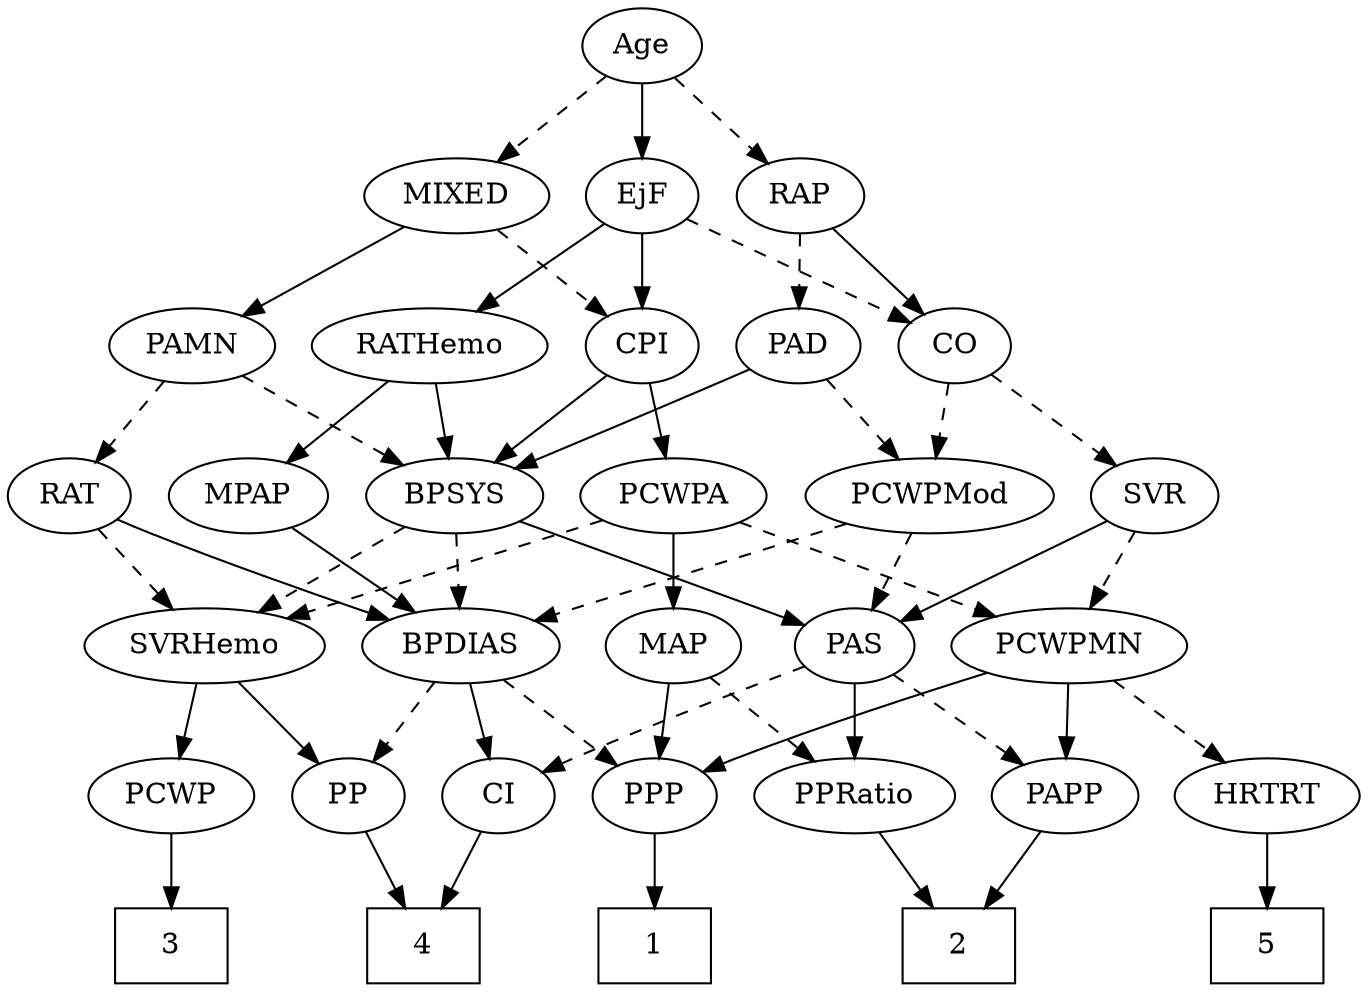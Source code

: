 strict digraph {
	graph [bb="0,0,616.94,468"];
	node [label="\N"];
	1	[height=0.5,
		pos="302.65,18",
		shape=box,
		width=0.75];
	2	[height=0.5,
		pos="172.65,18",
		shape=box,
		width=0.75];
	3	[height=0.5,
		pos="526.65,18",
		shape=box,
		width=0.75];
	4	[height=0.5,
		pos="410.65,18",
		shape=box,
		width=0.75];
	5	[height=0.5,
		pos="39.646,18",
		shape=box,
		width=0.75];
	Age	[height=0.5,
		pos="355.65,450",
		width=0.75];
	EjF	[height=0.5,
		pos="355.65,378",
		width=0.75];
	Age -> EjF	[pos="e,355.65,396.1 355.65,431.7 355.65,423.98 355.65,414.71 355.65,406.11",
		style=solid];
	RAP	[height=0.5,
		pos="259.65,378",
		width=0.77632];
	Age -> RAP	[pos="e,277.47,391.99 338.04,436.16 323.38,425.47 302.3,410.1 285.69,397.99",
		style=dashed];
	MIXED	[height=0.5,
		pos="449.65,378",
		width=1.1193];
	Age -> MIXED	[pos="e,429.77,393.8 373.33,435.83 386.88,425.74 405.84,411.62 421.48,399.98",
		style=dashed];
	CO	[height=0.5,
		pos="185.65,306",
		width=0.75];
	EjF -> CO	[pos="e,206.86,317.3 332.7,368.44 305.87,358.31 260.21,340.71 221.65,324 219.84,323.22 217.99,322.4 216.13,321.56",
		style=dashed];
	RATHemo	[height=0.5,
		pos="355.65,306",
		width=1.3721];
	EjF -> RATHemo	[pos="e,355.65,324.1 355.65,359.7 355.65,351.98 355.65,342.71 355.65,334.11",
		style=solid];
	CPI	[height=0.5,
		pos="449.65,306",
		width=0.75];
	EjF -> CPI	[pos="e,432.36,319.87 373.33,363.83 387.6,353.21 407.87,338.11 423.94,326.15",
		style=solid];
	PAD	[height=0.5,
		pos="259.65,306",
		width=0.79437];
	RAP -> PAD	[pos="e,259.65,324.1 259.65,359.7 259.65,351.98 259.65,342.71 259.65,334.11",
		style=dashed];
	RAP -> CO	[pos="e,200.71,321.25 244.31,362.5 233.83,352.58 219.75,339.26 208.02,328.16",
		style=solid];
	PAMN	[height=0.5,
		pos="530.65,306",
		width=1.011];
	MIXED -> PAMN	[pos="e,513.28,322.01 467.62,361.46 478.79,351.82 493.3,339.28 505.58,328.66",
		style=solid];
	MIXED -> CPI	[pos="e,449.65,324.1 449.65,359.7 449.65,351.98 449.65,342.71 449.65,334.11",
		style=dashed];
	MPAP	[height=0.5,
		pos="314.65,234",
		width=0.97491];
	BPDIAS	[height=0.5,
		pos="388.65,162",
		width=1.1735];
	MPAP -> BPDIAS	[pos="e,372.11,178.64 330.7,217.81 340.65,208.4 353.61,196.14 364.75,185.61",
		style=solid];
	BPSYS	[height=0.5,
		pos="506.65,234",
		width=1.0471];
	PAS	[height=0.5,
		pos="217.65,162",
		width=0.75];
	BPSYS -> PAS	[pos="e,239.32,173.27 478.69,221.76 472.79,219.65 466.56,217.6 460.65,216 372.21,192.02 345.48,206.09 257.65,180 254.7,179.13 251.69,178.1 \
248.69,176.99",
		style=solid];
	SVRHemo	[height=0.5,
		pos="506.65,162",
		width=1.3902];
	BPSYS -> SVRHemo	[pos="e,506.65,180.1 506.65,215.7 506.65,207.98 506.65,198.71 506.65,190.11",
		style=dashed];
	BPSYS -> BPDIAS	[pos="e,412.54,177.18 483.89,219.5 466.12,208.96 441.19,194.17 421.29,182.36",
		style=dashed];
	PAD -> BPSYS	[pos="e,478.63,246.04 281.45,294.34 286.67,292.04 292.29,289.77 297.65,288 368.09,264.73 389.46,272.91 460.65,252 463.4,251.19 466.23,\
250.3 469.07,249.36",
		style=solid];
	PCWPMod	[height=0.5,
		pos="209.65,234",
		width=1.4443];
	PAD -> PCWPMod	[pos="e,221.64,251.8 248.3,289.12 242.15,280.51 234.41,269.67 227.47,259.96",
		style=dashed];
	SVR	[height=0.5,
		pos="111.65,234",
		width=0.77632];
	CO -> SVR	[pos="e,126.85,249.38 170.67,290.83 160.21,280.94 146.05,267.55 134.23,256.36",
		style=dashed];
	CO -> PCWPMod	[pos="e,203.72,252.28 191.46,288.05 194.16,280.18 197.44,270.62 200.46,261.79",
		style=dashed];
	PPRatio	[height=0.5,
		pos="217.65,90",
		width=1.1013];
	PAS -> PPRatio	[pos="e,217.65,108.1 217.65,143.7 217.65,135.98 217.65,126.71 217.65,118.11",
		style=solid];
	CI	[height=0.5,
		pos="374.65,90",
		width=0.75];
	PAS -> CI	[pos="e,353.37,101.17 240.03,151.42 264.38,140.95 304.41,123.58 338.65,108 340.44,107.18 342.28,106.34 344.13,105.48",
		style=dashed];
	PAPP	[height=0.5,
		pos="128.65,90",
		width=0.88464];
	PAS -> PAPP	[pos="e,146.53,105.07 200.91,147.83 187.82,137.54 169.4,123.06 154.44,111.28",
		style=dashed];
	PAMN -> BPSYS	[pos="e,512.4,251.79 524.84,288.05 522.1,280.06 518.76,270.33 515.7,261.4",
		style=dashed];
	RAT	[height=0.5,
		pos="589.65,234",
		width=0.75827];
	PAMN -> RAT	[pos="e,576.72,250.34 544.03,289.12 551.76,279.95 561.61,268.26 570.18,258.09",
		style=dashed];
	RATHemo -> MPAP	[pos="e,324.48,251.79 345.72,288.05 340.89,279.8 334.97,269.7 329.6,260.54",
		style=solid];
	RATHemo -> BPSYS	[pos="e,480.28,247.22 385.12,291.34 409.73,279.93 444.9,263.62 471.08,251.49",
		style=solid];
	CPI -> BPSYS	[pos="e,493.51,251.13 462.01,289.81 469.35,280.8 478.82,269.18 487.14,258.95",
		style=solid];
	PCWPA	[height=0.5,
		pos="409.65,234",
		width=1.1555];
	CPI -> PCWPA	[pos="e,419.15,251.63 440.37,288.76 435.59,280.4 429.66,270.02 424.28,260.61",
		style=solid];
	RAT -> SVRHemo	[pos="e,525.33,178.76 573.25,219.17 561.82,209.54 546.34,196.47 533.17,185.37",
		style=dashed];
	RAT -> BPDIAS	[pos="e,422.15,173.2 568.53,222.47 563.69,220.21 558.53,217.93 553.65,216 531.35,207.2 472.87,188.82 431.9,176.19",
		style=solid];
	SVR -> PAS	[pos="e,199.21,175.17 130.6,220.49 147.36,209.42 171.99,193.15 190.78,180.74",
		style=solid];
	PCWPMN	[height=0.5,
		pos="122.65,162",
		width=1.3902];
	SVR -> PCWPMN	[pos="e,119.93,180.28 114.31,216.05 115.52,208.35 116.99,199.03 118.35,190.36",
		style=dashed];
	PCWPMod -> PAS	[pos="e,215.69,180.1 211.62,215.7 212.51,207.98 213.57,198.71 214.55,190.11",
		style=dashed];
	PCWPMod -> BPDIAS	[pos="e,358.55,174.77 242.9,220 272.95,208.24 317.23,190.93 349.09,178.47",
		style=dashed];
	PCWPA -> PCWPMN	[pos="e,159.66,174.16 378.54,221.97 372.01,219.84 365.14,217.74 358.65,216 281.09,195.27 259.61,199.13 181.65,180 177.63,179.01 173.47,\
177.94 169.31,176.82",
		style=dashed];
	PCWPA -> SVRHemo	[pos="e,485.43,178.31 430.22,218.15 443.79,208.36 461.79,195.37 476.92,184.45",
		style=dashed];
	MAP	[height=0.5,
		pos="297.65,162",
		width=0.84854];
	PCWPA -> MAP	[pos="e,318.02,175.73 386.98,218.83 369.54,207.94 345.33,192.8 326.51,181.04",
		style=solid];
	PPP	[height=0.5,
		pos="302.65,90",
		width=0.75];
	PCWPMN -> PPP	[pos="e,281.47,101.38 157.61,149.11 186.98,138.89 229.92,123.4 266.65,108 268.46,107.24 270.32,106.44 272.19,105.61",
		style=solid];
	PCWPMN -> PAPP	[pos="e,127.18,108.1 124.13,143.7 124.79,135.98 125.59,126.71 126.32,118.11",
		style=solid];
	HRTRT	[height=0.5,
		pos="39.646,90",
		width=1.1013];
	PCWPMN -> HRTRT	[pos="e,57.552,106.1 103.81,145.12 92.434,135.52 77.777,123.16 65.345,112.67",
		style=dashed];
	PP	[height=0.5,
		pos="446.65,90",
		width=0.75];
	SVRHemo -> PP	[pos="e,459.54,106.04 492.43,144.41 484.55,135.22 474.65,123.67 466.07,113.66",
		style=solid];
	PCWP	[height=0.5,
		pos="526.65,90",
		width=0.97491];
	SVRHemo -> PCWP	[pos="e,521.71,108.28 511.49,144.05 513.71,136.26 516.41,126.82 518.91,118.08",
		style=solid];
	BPDIAS -> PP	[pos="e,434.06,106.19 402.1,144.76 409.63,135.68 419.14,124.19 427.44,114.18",
		style=dashed];
	BPDIAS -> PPP	[pos="e,319.24,104.5 369.99,145.81 357.47,135.62 340.85,122.09 327.25,111.02",
		style=dashed];
	BPDIAS -> CI	[pos="e,378.1,108.28 385.26,144.05 383.72,136.35 381.85,127.03 380.12,118.36",
		style=solid];
	MAP -> PPP	[pos="e,301.42,108.1 298.88,143.7 299.43,135.98 300.1,126.71 300.71,118.11",
		style=solid];
	MAP -> PPRatio	[pos="e,235.03,106.21 281.07,146.5 270.03,136.84 255.32,123.97 242.85,113.05",
		style=dashed];
	PP -> 4	[pos="e,419.45,36.124 438.3,72.765 434.1,64.611 428.92,54.529 424.18,45.307",
		style=solid];
	PPP -> 1	[pos="e,302.65,36.104 302.65,71.697 302.65,63.983 302.65,54.712 302.65,46.112",
		style=solid];
	PPRatio -> 2	[pos="e,183.86,36.447 206.98,72.411 201.7,64.2 195.21,54.099 189.3,44.9",
		style=solid];
	PCWP -> 3	[pos="e,526.65,36.104 526.65,71.697 526.65,63.983 526.65,54.712 526.65,46.112",
		style=solid];
	CI -> 4	[pos="e,401.84,36.124 383,72.765 387.19,64.611 392.37,54.529 397.12,45.307",
		style=solid];
	PAPP -> 2	[pos="e,161.88,36.124 138.85,72.765 144.08,64.44 150.58,54.104 156.48,44.725",
		style=solid];
	HRTRT -> 5	[pos="e,39.646,36.104 39.646,71.697 39.646,63.983 39.646,54.712 39.646,46.112",
		style=solid];
}
